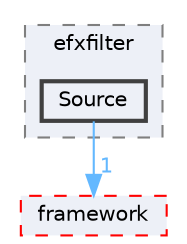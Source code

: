 digraph "techstorm/lib/OpenAL 1.1 SDK/samples/efxfilter/Source"
{
 // LATEX_PDF_SIZE
  bgcolor="transparent";
  edge [fontname=Helvetica,fontsize=10,labelfontname=Helvetica,labelfontsize=10];
  node [fontname=Helvetica,fontsize=10,shape=box,height=0.2,width=0.4];
  compound=true
  subgraph clusterdir_dd5cd1b9a01deb8a64ce6879743be35c {
    graph [ bgcolor="#edf0f7", pencolor="grey50", label="efxfilter", fontname=Helvetica,fontsize=10 style="filled,dashed", URL="dir_dd5cd1b9a01deb8a64ce6879743be35c.html",tooltip=""]
  dir_453464fbfbfbf9de2613eb581d467577 [label="Source", fillcolor="#edf0f7", color="grey25", style="filled,bold", URL="dir_453464fbfbfbf9de2613eb581d467577.html",tooltip=""];
  }
  dir_40209ef98ebf683660e5fb7987566489 [label="framework", fillcolor="#edf0f7", color="red", style="filled,dashed", URL="dir_40209ef98ebf683660e5fb7987566489.html",tooltip=""];
  dir_453464fbfbfbf9de2613eb581d467577->dir_40209ef98ebf683660e5fb7987566489 [headlabel="1", labeldistance=1.5 headhref="dir_000114_000052.html" href="dir_000114_000052.html" color="steelblue1" fontcolor="steelblue1"];
}
